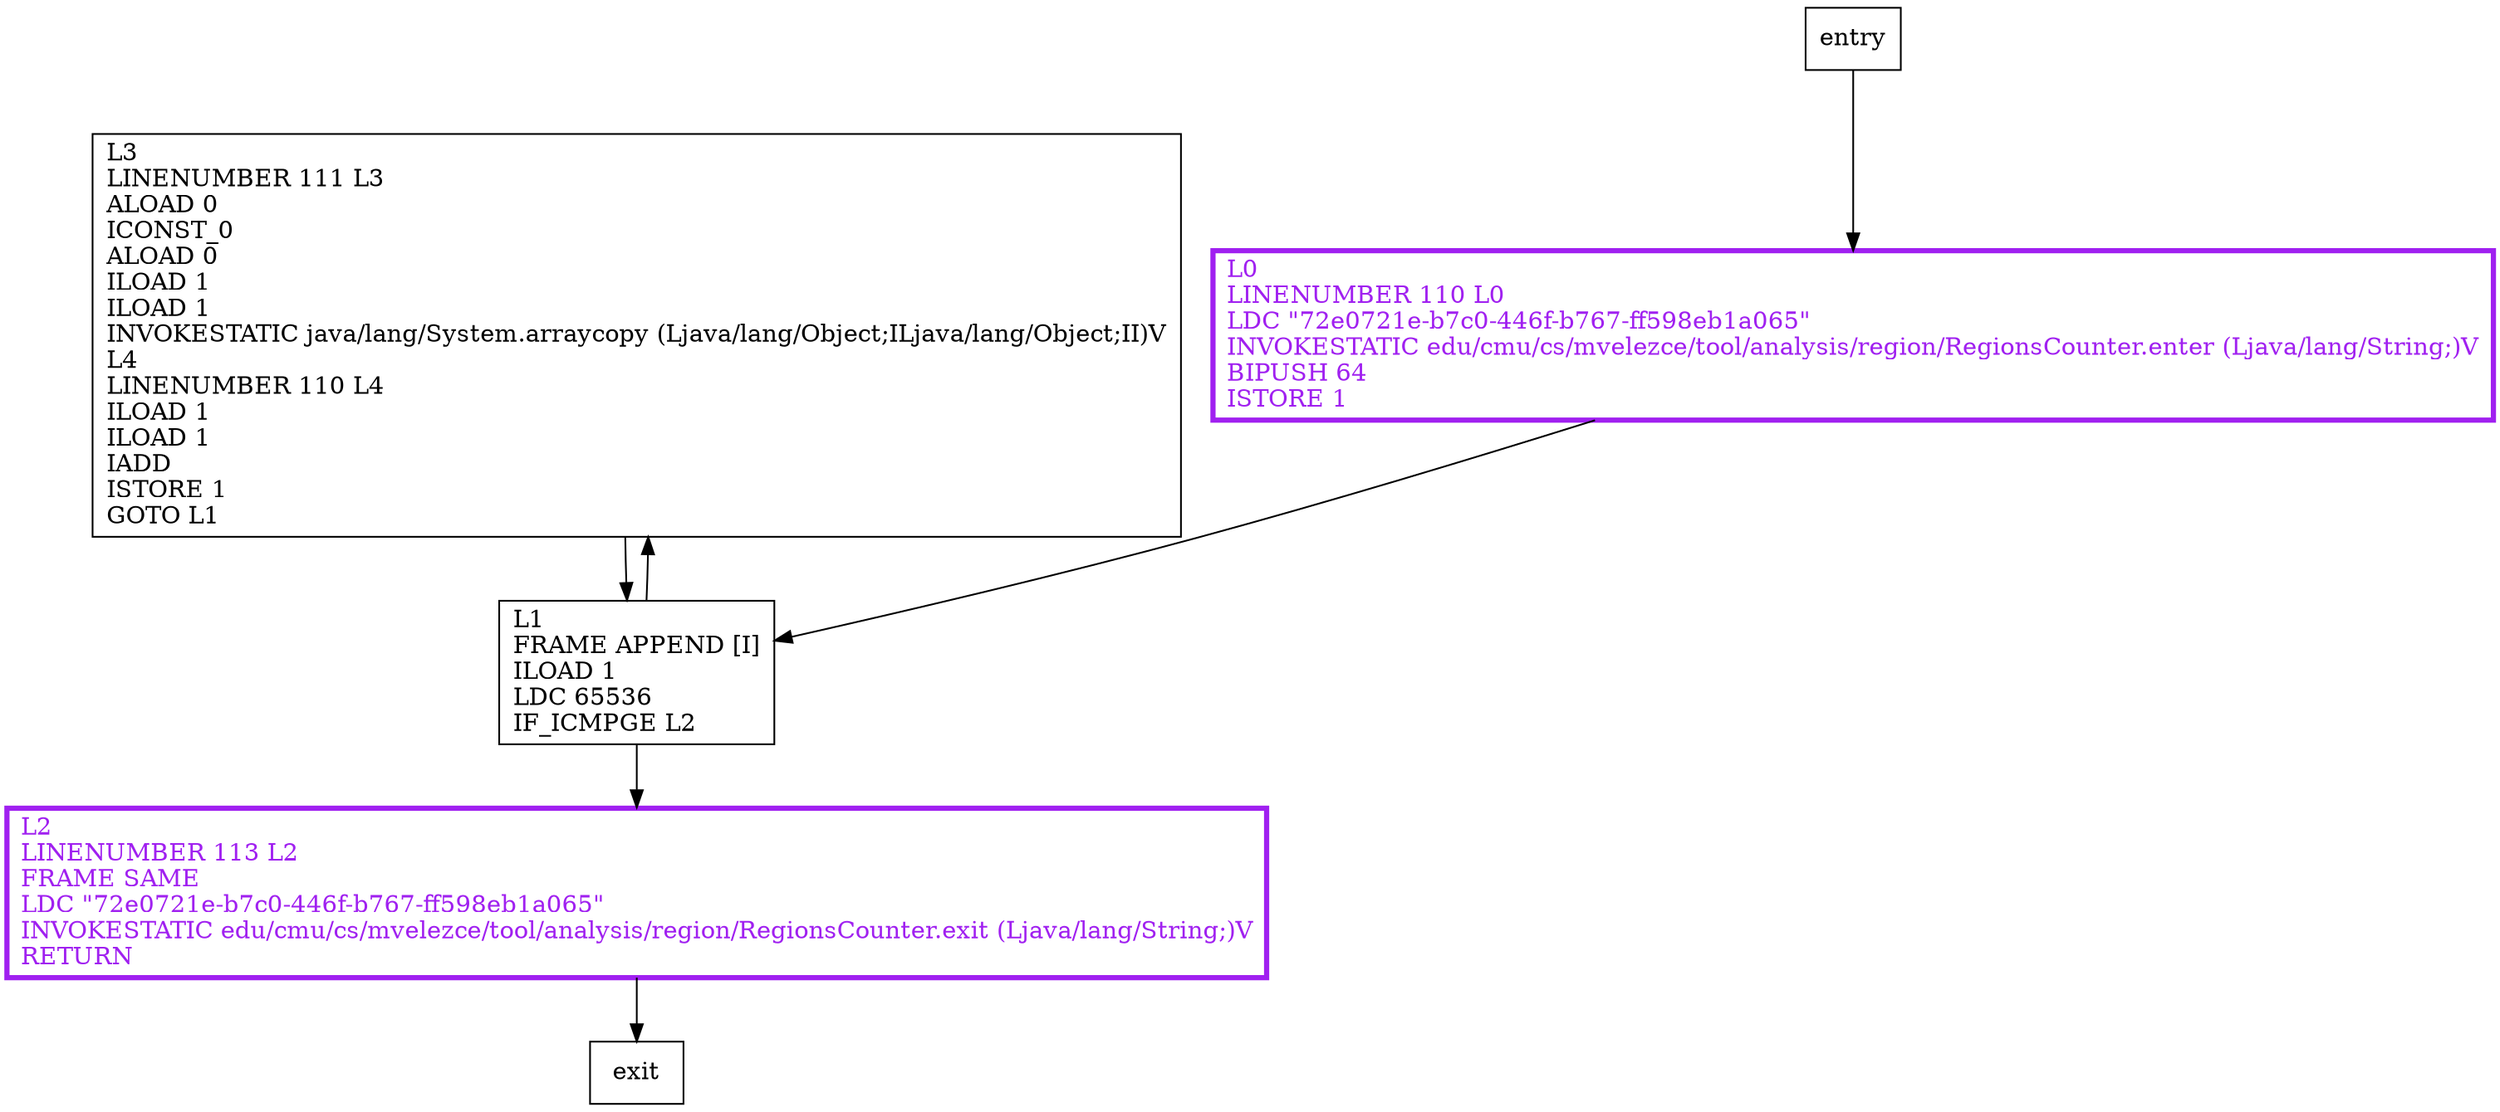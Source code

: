 digraph expand {
node [shape=record];
1049858872 [label="L3\lLINENUMBER 111 L3\lALOAD 0\lICONST_0\lALOAD 0\lILOAD 1\lILOAD 1\lINVOKESTATIC java/lang/System.arraycopy (Ljava/lang/Object;ILjava/lang/Object;II)V\lL4\lLINENUMBER 110 L4\lILOAD 1\lILOAD 1\lIADD\lISTORE 1\lGOTO L1\l"];
1604045625 [label="L2\lLINENUMBER 113 L2\lFRAME SAME\lLDC \"72e0721e-b7c0-446f-b767-ff598eb1a065\"\lINVOKESTATIC edu/cmu/cs/mvelezce/tool/analysis/region/RegionsCounter.exit (Ljava/lang/String;)V\lRETURN\l"];
1496140242 [label="L0\lLINENUMBER 110 L0\lLDC \"72e0721e-b7c0-446f-b767-ff598eb1a065\"\lINVOKESTATIC edu/cmu/cs/mvelezce/tool/analysis/region/RegionsCounter.enter (Ljava/lang/String;)V\lBIPUSH 64\lISTORE 1\l"];
905383746 [label="L1\lFRAME APPEND [I]\lILOAD 1\lLDC 65536\lIF_ICMPGE L2\l"];
entry;
exit;
entry -> 1496140242;
1049858872 -> 905383746;
1604045625 -> exit;
1496140242 -> 905383746;
905383746 -> 1049858872;
905383746 -> 1604045625;
1604045625[fontcolor="purple", penwidth=3, color="purple"];
1496140242[fontcolor="purple", penwidth=3, color="purple"];
}
